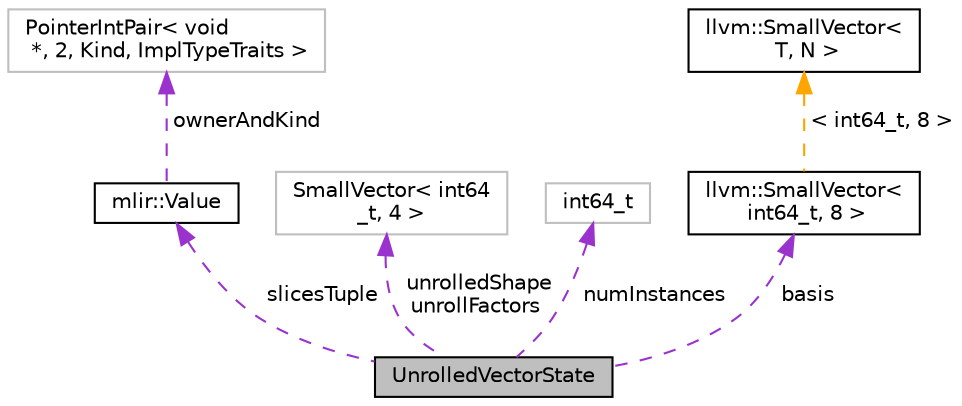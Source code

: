 digraph "UnrolledVectorState"
{
  bgcolor="transparent";
  edge [fontname="Helvetica",fontsize="10",labelfontname="Helvetica",labelfontsize="10"];
  node [fontname="Helvetica",fontsize="10",shape=record];
  Node1 [label="UnrolledVectorState",height=0.2,width=0.4,color="black", fillcolor="grey75", style="filled", fontcolor="black"];
  Node2 -> Node1 [dir="back",color="darkorchid3",fontsize="10",style="dashed",label=" slicesTuple" ,fontname="Helvetica"];
  Node2 [label="mlir::Value",height=0.2,width=0.4,color="black",URL="$classmlir_1_1Value.html",tooltip="This class represents an instance of an SSA value in the MLIR system, representing a computable value..."];
  Node3 -> Node2 [dir="back",color="darkorchid3",fontsize="10",style="dashed",label=" ownerAndKind" ,fontname="Helvetica"];
  Node3 [label="PointerIntPair\< void\l *, 2, Kind, ImplTypeTraits \>",height=0.2,width=0.4,color="grey75"];
  Node4 -> Node1 [dir="back",color="darkorchid3",fontsize="10",style="dashed",label=" unrolledShape\nunrollFactors" ,fontname="Helvetica"];
  Node4 [label="SmallVector\< int64\l_t, 4 \>",height=0.2,width=0.4,color="grey75"];
  Node5 -> Node1 [dir="back",color="darkorchid3",fontsize="10",style="dashed",label=" numInstances" ,fontname="Helvetica"];
  Node5 [label="int64_t",height=0.2,width=0.4,color="grey75"];
  Node6 -> Node1 [dir="back",color="darkorchid3",fontsize="10",style="dashed",label=" basis" ,fontname="Helvetica"];
  Node6 [label="llvm::SmallVector\<\l int64_t, 8 \>",height=0.2,width=0.4,color="black",URL="$classllvm_1_1SmallVector.html"];
  Node7 -> Node6 [dir="back",color="orange",fontsize="10",style="dashed",label=" \< int64_t, 8 \>" ,fontname="Helvetica"];
  Node7 [label="llvm::SmallVector\<\l T, N \>",height=0.2,width=0.4,color="black",URL="$classllvm_1_1SmallVector.html"];
}
